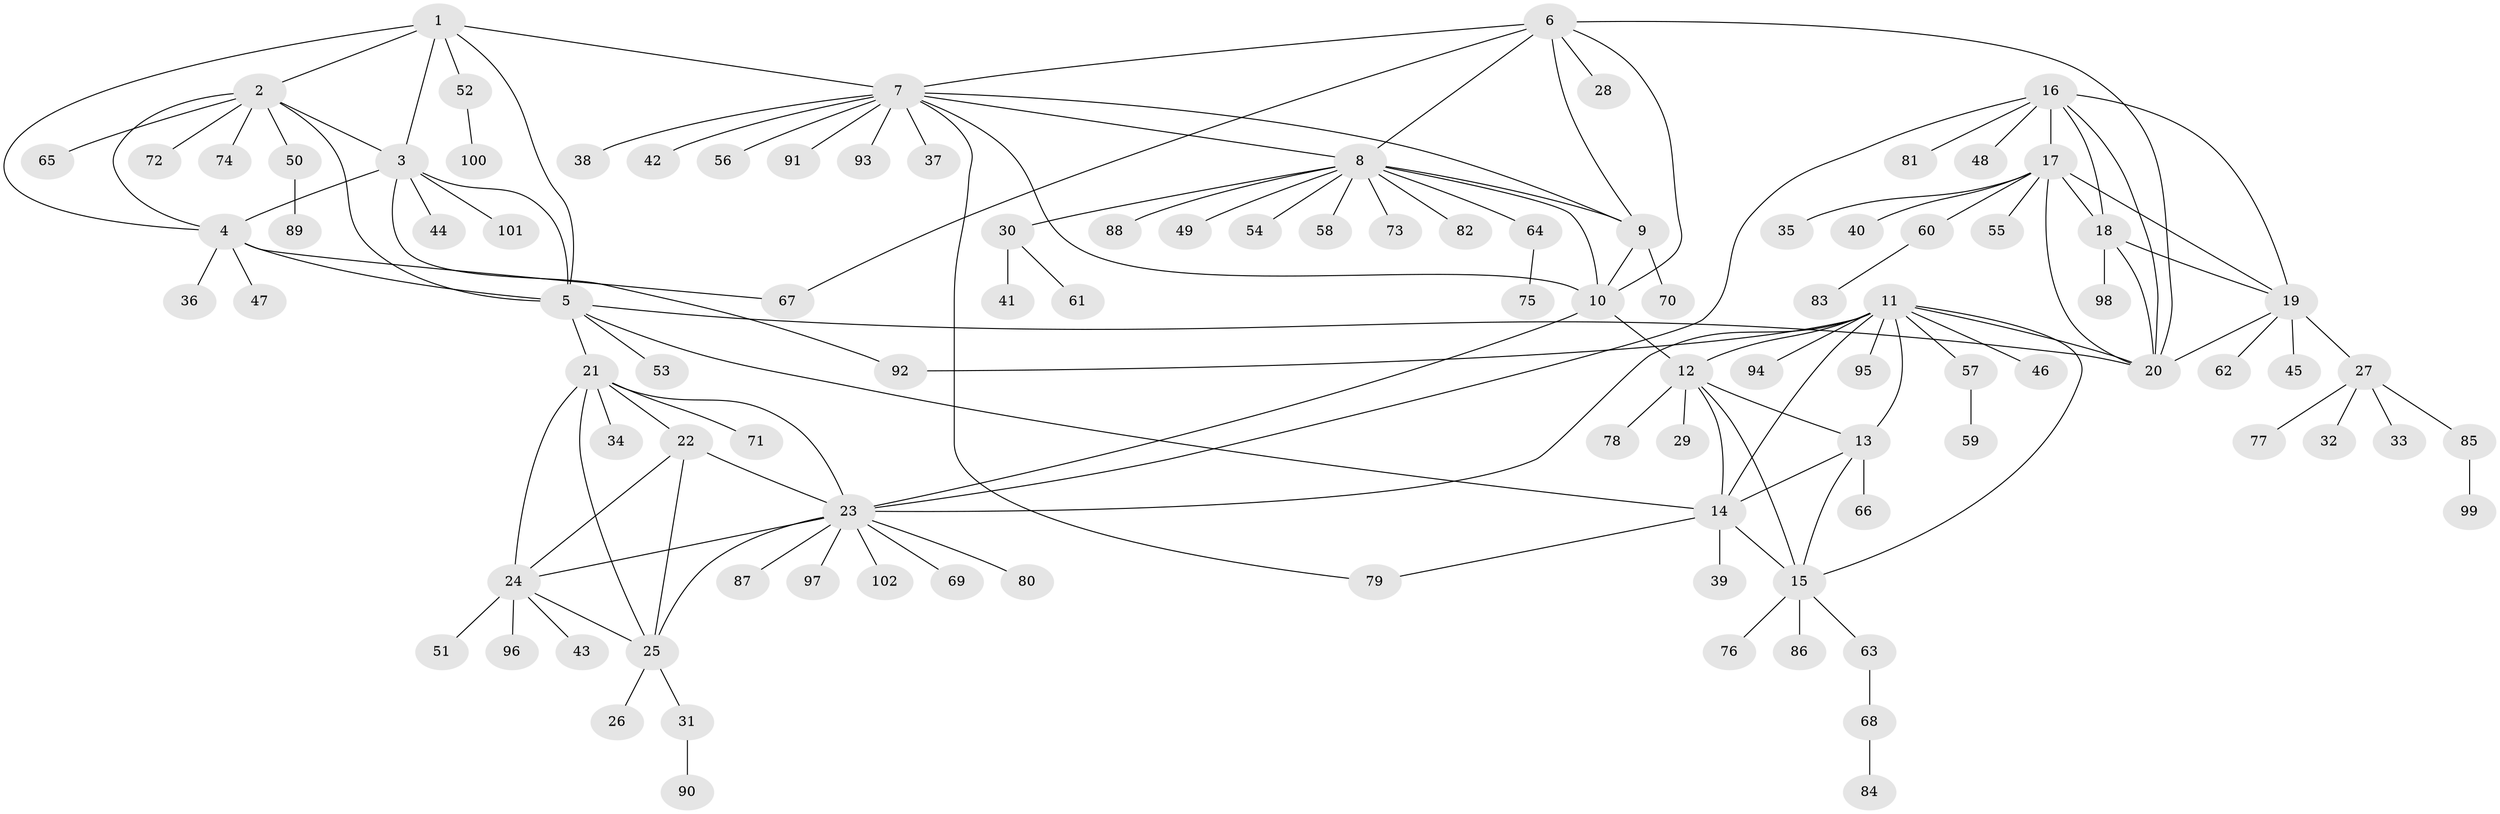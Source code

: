 // Generated by graph-tools (version 1.1) at 2025/37/03/09/25 02:37:20]
// undirected, 102 vertices, 140 edges
graph export_dot {
graph [start="1"]
  node [color=gray90,style=filled];
  1;
  2;
  3;
  4;
  5;
  6;
  7;
  8;
  9;
  10;
  11;
  12;
  13;
  14;
  15;
  16;
  17;
  18;
  19;
  20;
  21;
  22;
  23;
  24;
  25;
  26;
  27;
  28;
  29;
  30;
  31;
  32;
  33;
  34;
  35;
  36;
  37;
  38;
  39;
  40;
  41;
  42;
  43;
  44;
  45;
  46;
  47;
  48;
  49;
  50;
  51;
  52;
  53;
  54;
  55;
  56;
  57;
  58;
  59;
  60;
  61;
  62;
  63;
  64;
  65;
  66;
  67;
  68;
  69;
  70;
  71;
  72;
  73;
  74;
  75;
  76;
  77;
  78;
  79;
  80;
  81;
  82;
  83;
  84;
  85;
  86;
  87;
  88;
  89;
  90;
  91;
  92;
  93;
  94;
  95;
  96;
  97;
  98;
  99;
  100;
  101;
  102;
  1 -- 2;
  1 -- 3;
  1 -- 4;
  1 -- 5;
  1 -- 7;
  1 -- 52;
  2 -- 3;
  2 -- 4;
  2 -- 5;
  2 -- 50;
  2 -- 65;
  2 -- 72;
  2 -- 74;
  3 -- 4;
  3 -- 5;
  3 -- 44;
  3 -- 92;
  3 -- 101;
  4 -- 5;
  4 -- 36;
  4 -- 47;
  4 -- 67;
  5 -- 14;
  5 -- 20;
  5 -- 21;
  5 -- 53;
  6 -- 7;
  6 -- 8;
  6 -- 9;
  6 -- 10;
  6 -- 20;
  6 -- 28;
  6 -- 67;
  7 -- 8;
  7 -- 9;
  7 -- 10;
  7 -- 37;
  7 -- 38;
  7 -- 42;
  7 -- 56;
  7 -- 79;
  7 -- 91;
  7 -- 93;
  8 -- 9;
  8 -- 10;
  8 -- 30;
  8 -- 49;
  8 -- 54;
  8 -- 58;
  8 -- 64;
  8 -- 73;
  8 -- 82;
  8 -- 88;
  9 -- 10;
  9 -- 70;
  10 -- 12;
  10 -- 23;
  11 -- 12;
  11 -- 13;
  11 -- 14;
  11 -- 15;
  11 -- 20;
  11 -- 23;
  11 -- 46;
  11 -- 57;
  11 -- 92;
  11 -- 94;
  11 -- 95;
  12 -- 13;
  12 -- 14;
  12 -- 15;
  12 -- 29;
  12 -- 78;
  13 -- 14;
  13 -- 15;
  13 -- 66;
  14 -- 15;
  14 -- 39;
  14 -- 79;
  15 -- 63;
  15 -- 76;
  15 -- 86;
  16 -- 17;
  16 -- 18;
  16 -- 19;
  16 -- 20;
  16 -- 23;
  16 -- 48;
  16 -- 81;
  17 -- 18;
  17 -- 19;
  17 -- 20;
  17 -- 35;
  17 -- 40;
  17 -- 55;
  17 -- 60;
  18 -- 19;
  18 -- 20;
  18 -- 98;
  19 -- 20;
  19 -- 27;
  19 -- 45;
  19 -- 62;
  21 -- 22;
  21 -- 23;
  21 -- 24;
  21 -- 25;
  21 -- 34;
  21 -- 71;
  22 -- 23;
  22 -- 24;
  22 -- 25;
  23 -- 24;
  23 -- 25;
  23 -- 69;
  23 -- 80;
  23 -- 87;
  23 -- 97;
  23 -- 102;
  24 -- 25;
  24 -- 43;
  24 -- 51;
  24 -- 96;
  25 -- 26;
  25 -- 31;
  27 -- 32;
  27 -- 33;
  27 -- 77;
  27 -- 85;
  30 -- 41;
  30 -- 61;
  31 -- 90;
  50 -- 89;
  52 -- 100;
  57 -- 59;
  60 -- 83;
  63 -- 68;
  64 -- 75;
  68 -- 84;
  85 -- 99;
}
